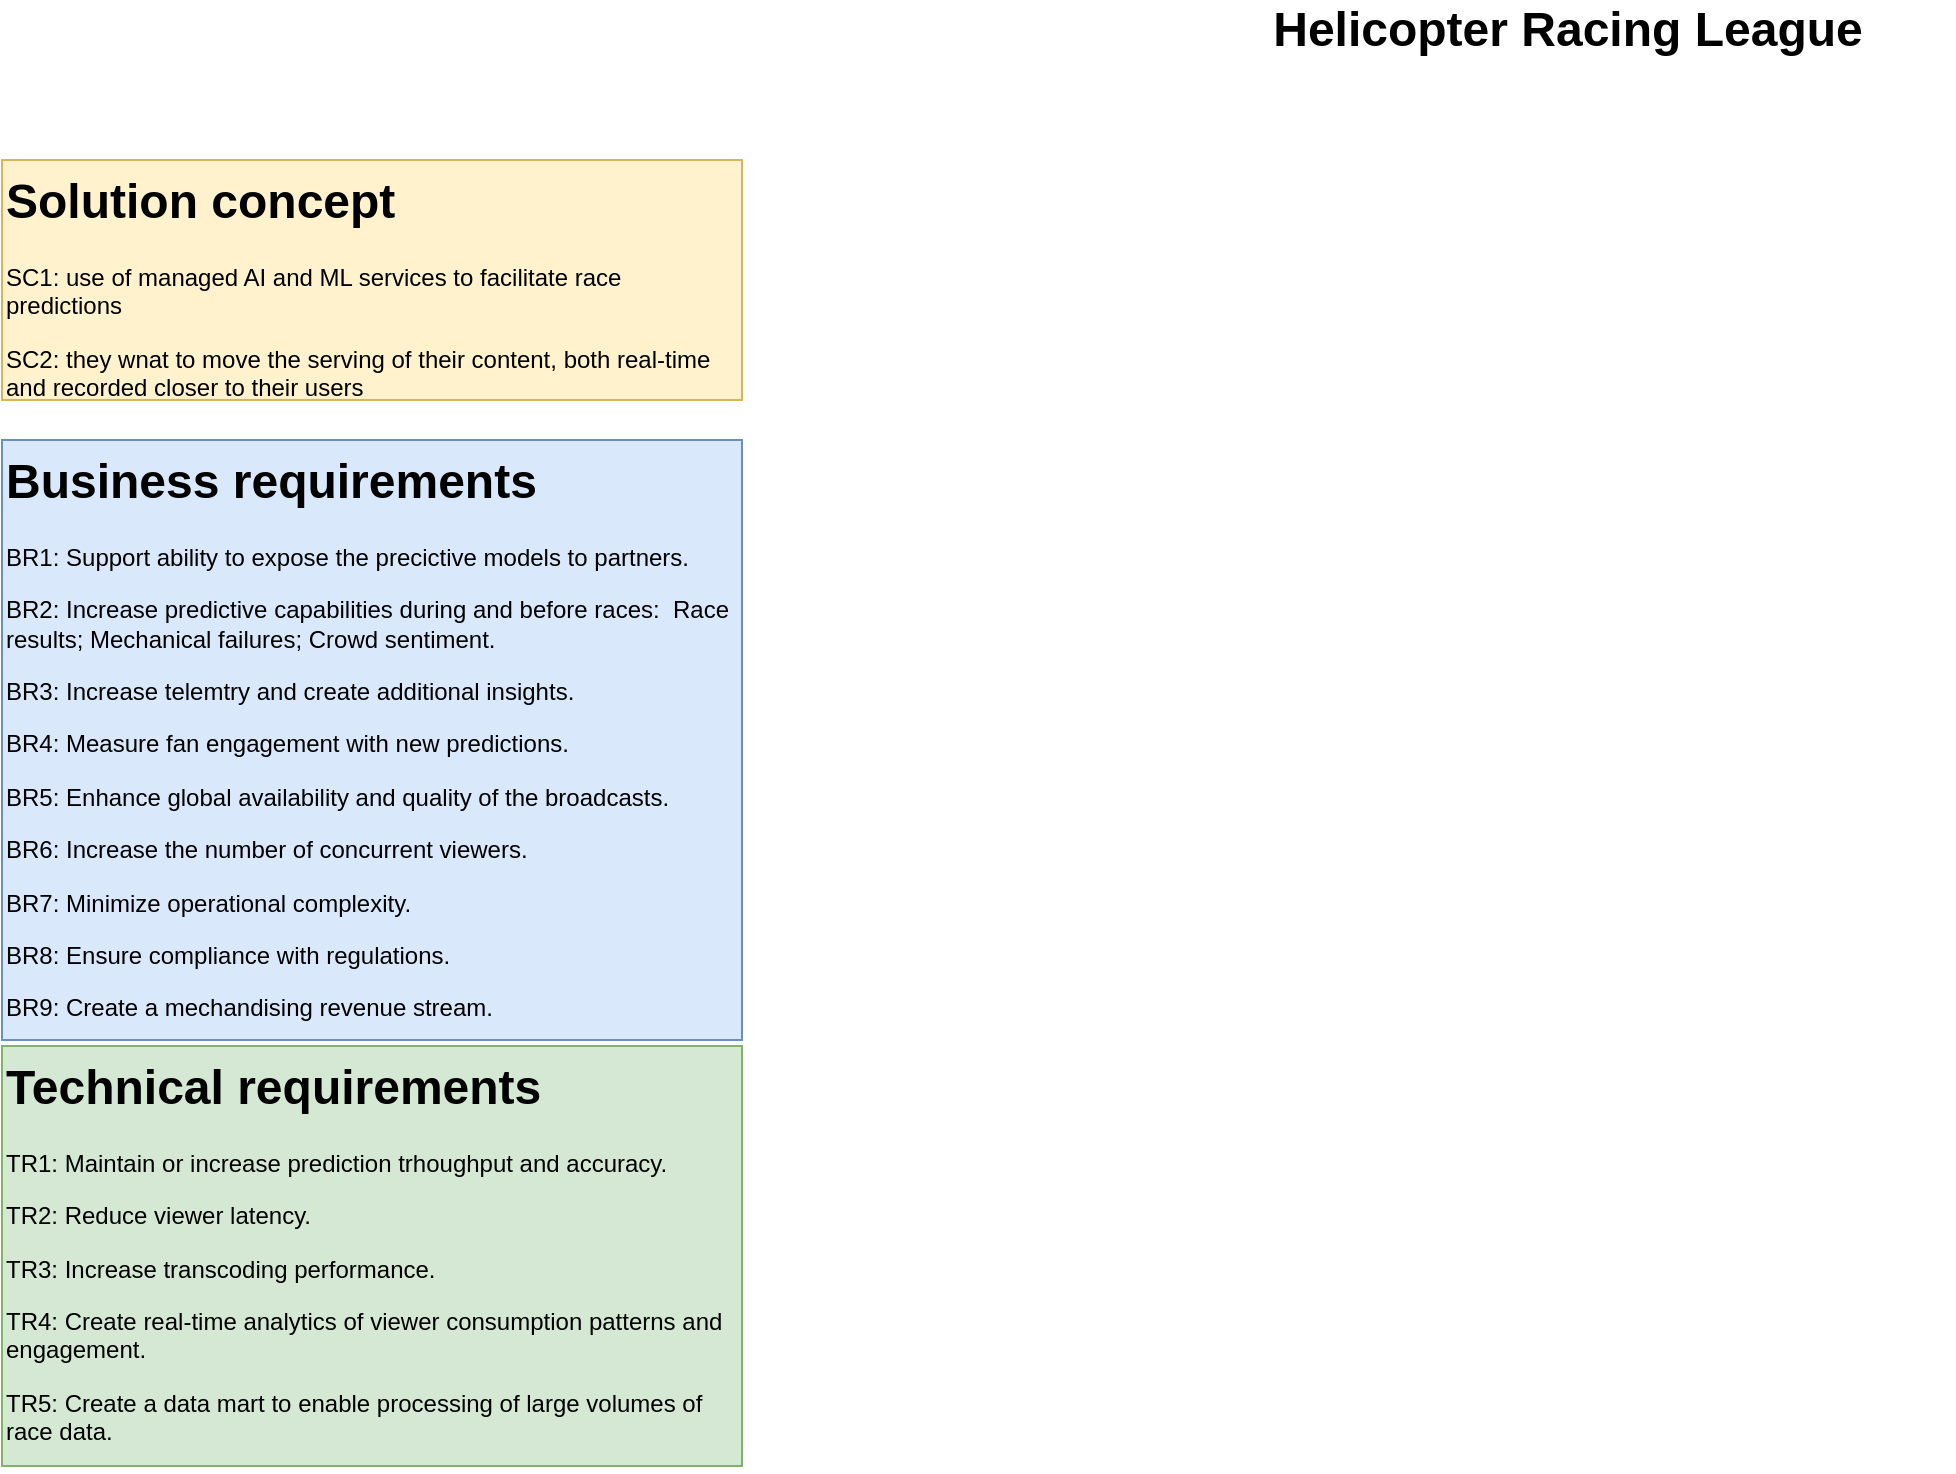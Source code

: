 <mxfile version="24.2.3" type="github">
  <diagram name="Página-1" id="5paV8PJgCoDb8sMaW7gP">
    <mxGraphModel dx="1194" dy="655" grid="1" gridSize="10" guides="1" tooltips="1" connect="1" arrows="1" fold="1" page="1" pageScale="1" pageWidth="827" pageHeight="1169" math="0" shadow="0">
      <root>
        <mxCell id="0" />
        <mxCell id="1" parent="0" />
        <mxCell id="HBVQMEaYpgBB0zVPy3pP-1" value="Helicopter Racing League" style="text;html=1;align=center;verticalAlign=middle;whiteSpace=wrap;rounded=0;fontStyle=1;fontSize=24;" vertex="1" parent="1">
          <mxGeometry x="620" y="10" width="386" height="30" as="geometry" />
        </mxCell>
        <mxCell id="HBVQMEaYpgBB0zVPy3pP-2" value="&lt;h1 style=&quot;margin-top: 0px;&quot;&gt;Solution concept&lt;/h1&gt;&lt;p&gt;SC1: use of managed AI and ML services to facilitate race predictions&lt;/p&gt;&lt;p&gt;SC2: they wnat to move the serving of their content, both real-time and recorded closer to their users&lt;/p&gt;" style="text;html=1;whiteSpace=wrap;overflow=hidden;rounded=0;fillColor=#fff2cc;strokeColor=#d6b656;" vertex="1" parent="1">
          <mxGeometry x="30" y="90" width="370" height="120" as="geometry" />
        </mxCell>
        <mxCell id="HBVQMEaYpgBB0zVPy3pP-3" value="&lt;h1 style=&quot;margin-top: 0px;&quot;&gt;Business requirements&lt;/h1&gt;&lt;p&gt;BR1: Support ability to expose the precictive models to partners.&lt;/p&gt;&lt;p&gt;&lt;span style=&quot;background-color: initial;&quot;&gt;BR2: Increase predictive capabilities during and before races:&amp;nbsp; Race results; Mechanical failures; Crowd sentiment.&lt;/span&gt;&lt;/p&gt;&lt;p&gt;&lt;span style=&quot;background-color: initial;&quot;&gt;BR3: Increase telemtry and create additional insights.&lt;/span&gt;&lt;/p&gt;&lt;p&gt;&lt;span style=&quot;background-color: initial;&quot;&gt;BR4: Measure fan engagement with new predictions.&lt;/span&gt;&lt;/p&gt;&lt;p&gt;&lt;span style=&quot;background-color: initial;&quot;&gt;BR5: Enhance global availability and quality of the broadcasts.&lt;/span&gt;&lt;/p&gt;&lt;p&gt;&lt;span style=&quot;background-color: initial;&quot;&gt;BR6: Increase the number of concurrent viewers.&lt;/span&gt;&lt;/p&gt;&lt;p&gt;&lt;span style=&quot;background-color: initial;&quot;&gt;BR7: Minimize operational complexity.&lt;/span&gt;&lt;/p&gt;&lt;p&gt;&lt;span style=&quot;background-color: initial;&quot;&gt;BR8: Ensure compliance with regulations.&lt;/span&gt;&lt;/p&gt;&lt;p&gt;&lt;span style=&quot;background-color: initial;&quot;&gt;BR9: Create a mechandising revenue stream.&lt;/span&gt;&lt;/p&gt;" style="text;html=1;whiteSpace=wrap;overflow=hidden;rounded=0;fillColor=#dae8fc;strokeColor=#6c8ebf;" vertex="1" parent="1">
          <mxGeometry x="30" y="230" width="370" height="300" as="geometry" />
        </mxCell>
        <mxCell id="HBVQMEaYpgBB0zVPy3pP-4" value="&lt;h1 style=&quot;margin-top: 0px;&quot;&gt;Technical requirements&lt;/h1&gt;&lt;p&gt;TR1: Maintain or increase prediction trhoughput and accuracy.&lt;/p&gt;&lt;p&gt;&lt;span style=&quot;background-color: initial;&quot;&gt;TR2: Reduce viewer latency.&lt;/span&gt;&lt;/p&gt;&lt;p&gt;&lt;span style=&quot;background-color: initial;&quot;&gt;TR3: Increase transcoding performance.&lt;/span&gt;&lt;/p&gt;&lt;p&gt;&lt;span style=&quot;background-color: initial;&quot;&gt;TR4: Create real-time analytics of viewer consumption patterns and engagement.&lt;/span&gt;&lt;/p&gt;&lt;p&gt;&lt;span style=&quot;background-color: initial;&quot;&gt;TR5: Create a data mart to enable processing of large volumes of race data.&lt;/span&gt;&lt;/p&gt;" style="text;html=1;whiteSpace=wrap;overflow=hidden;rounded=0;fillColor=#d5e8d4;strokeColor=#82b366;" vertex="1" parent="1">
          <mxGeometry x="30" y="533" width="370" height="210" as="geometry" />
        </mxCell>
      </root>
    </mxGraphModel>
  </diagram>
</mxfile>
